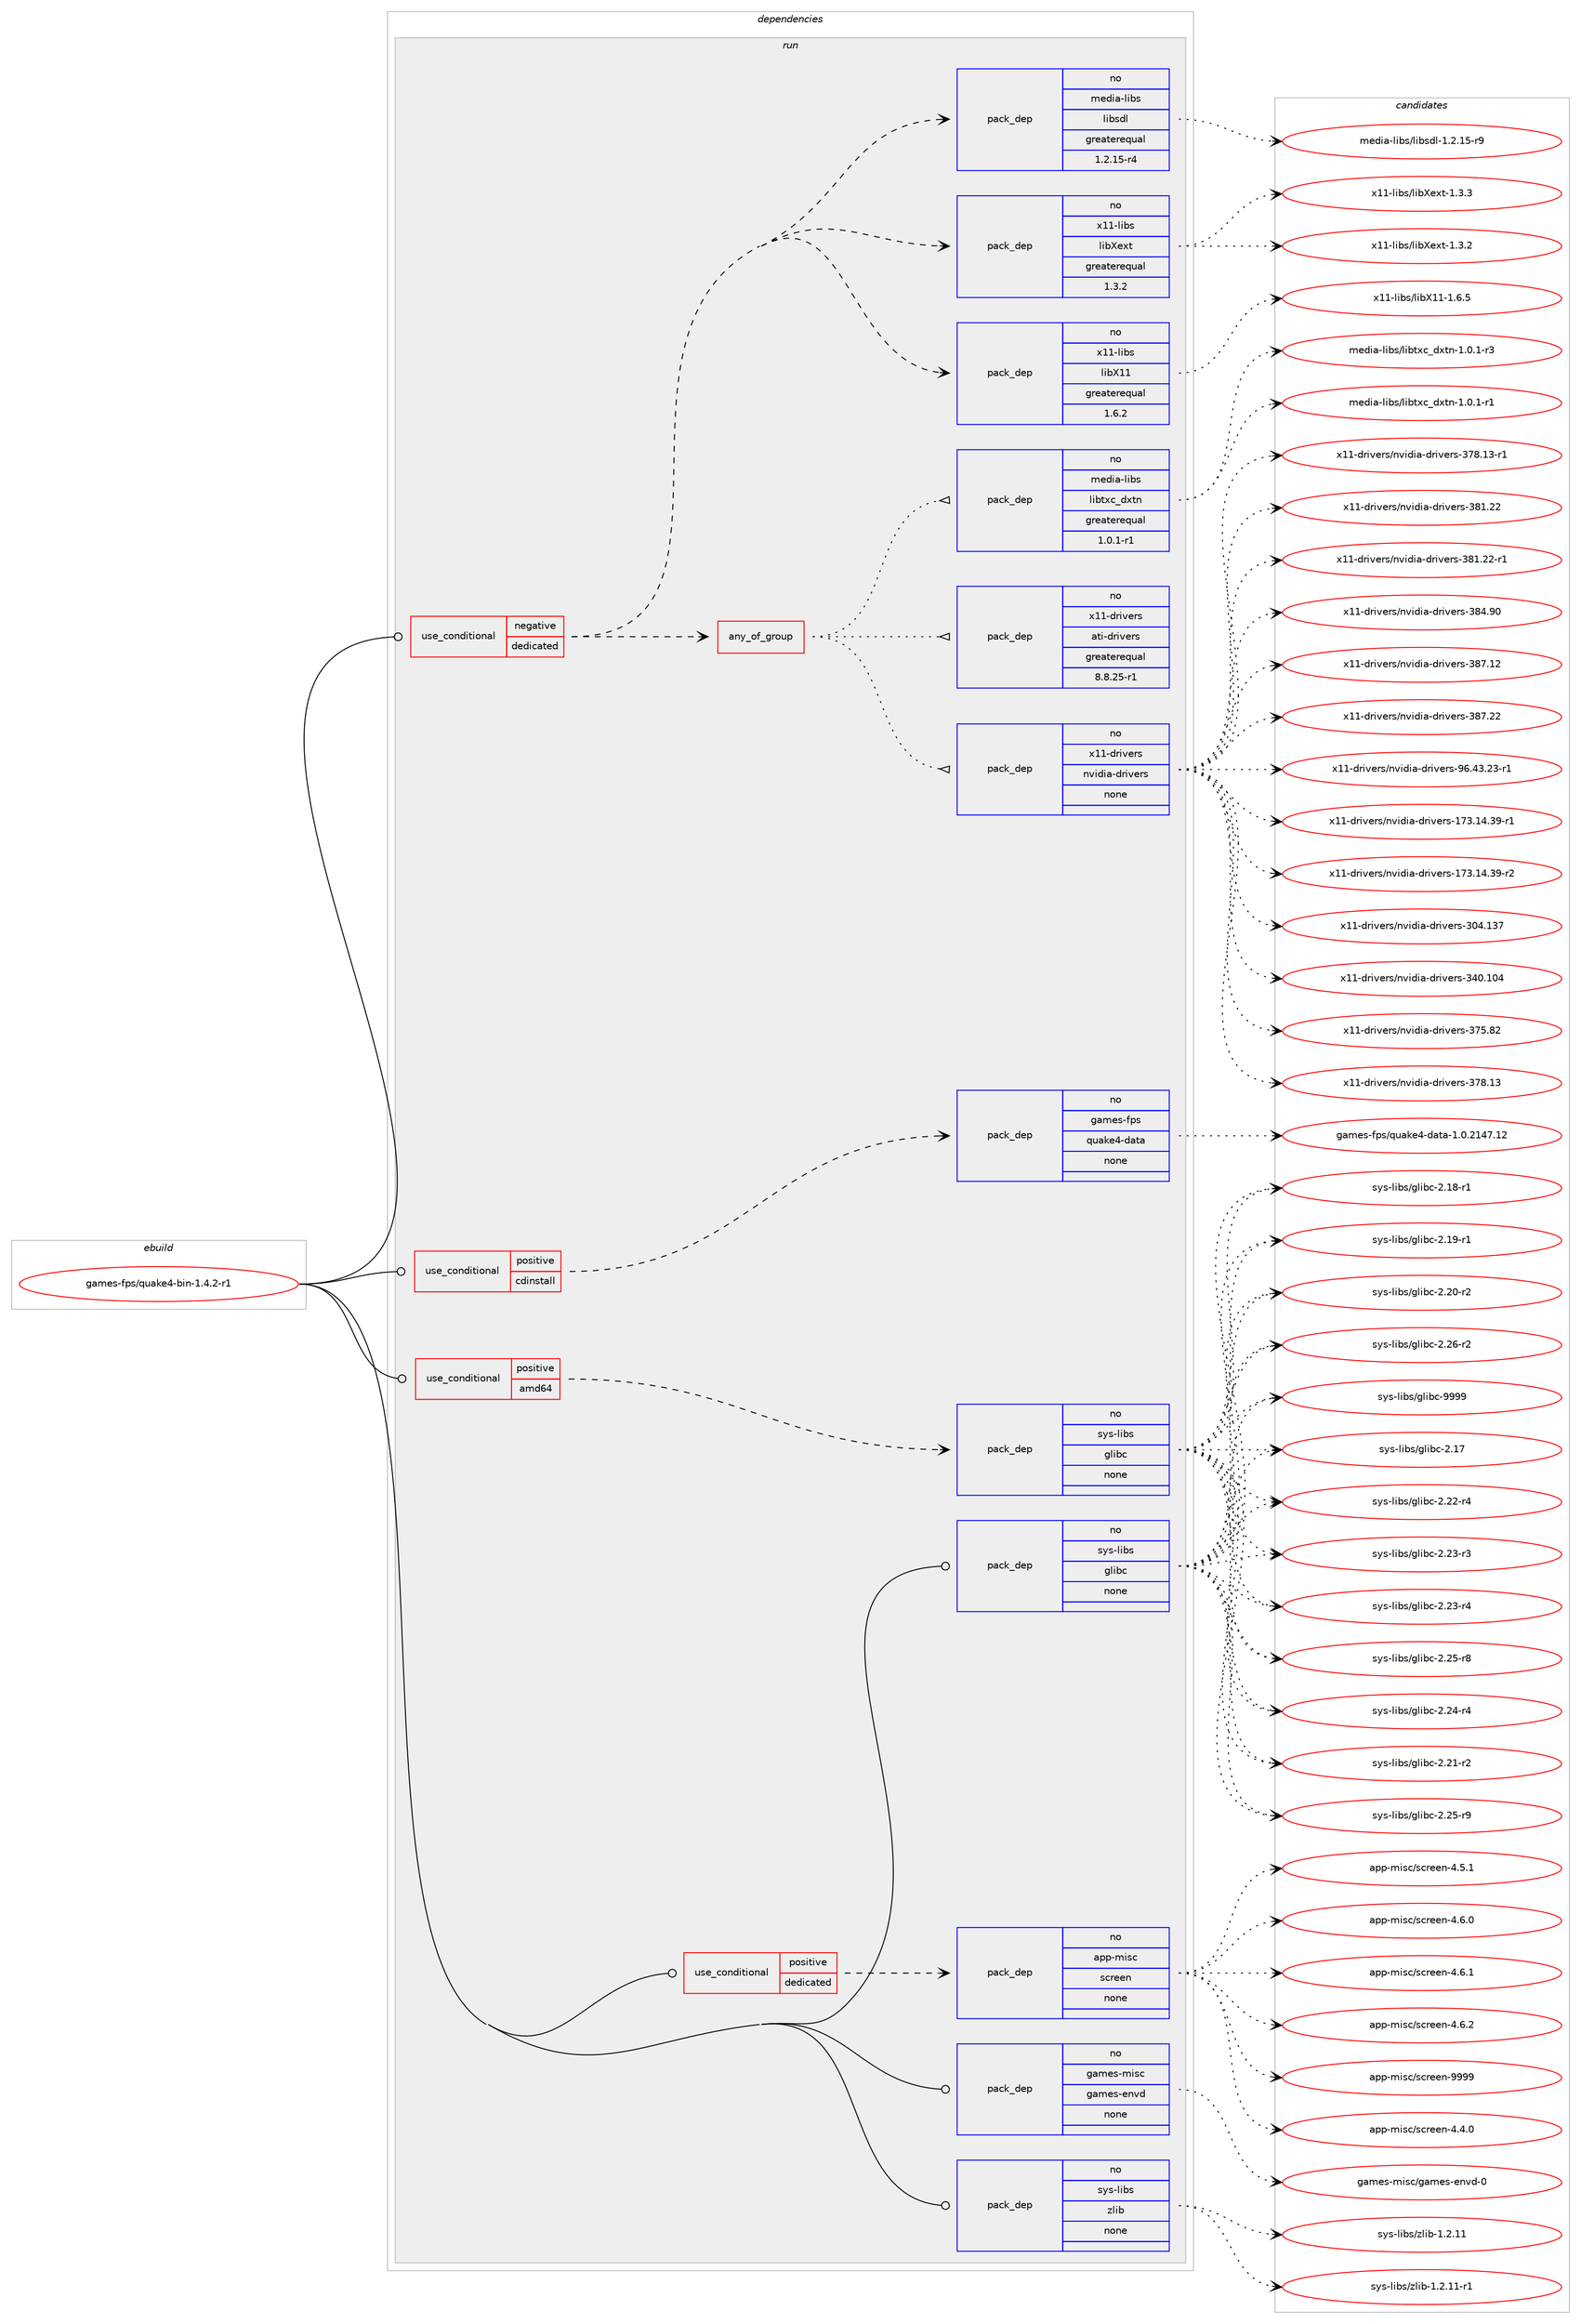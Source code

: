 digraph prolog {

# *************
# Graph options
# *************

newrank=true;
concentrate=true;
compound=true;
graph [rankdir=LR,fontname=Helvetica,fontsize=10,ranksep=1.5];#, ranksep=2.5, nodesep=0.2];
edge  [arrowhead=vee];
node  [fontname=Helvetica,fontsize=10];

# **********
# The ebuild
# **********

subgraph cluster_leftcol {
color=gray;
rank=same;
label=<<i>ebuild</i>>;
id [label="games-fps/quake4-bin-1.4.2-r1", color=red, width=4, href="../games-fps/quake4-bin-1.4.2-r1.svg"];
}

# ****************
# The dependencies
# ****************

subgraph cluster_midcol {
color=gray;
label=<<i>dependencies</i>>;
subgraph cluster_compile {
fillcolor="#eeeeee";
style=filled;
label=<<i>compile</i>>;
}
subgraph cluster_compileandrun {
fillcolor="#eeeeee";
style=filled;
label=<<i>compile and run</i>>;
}
subgraph cluster_run {
fillcolor="#eeeeee";
style=filled;
label=<<i>run</i>>;
subgraph cond80521 {
dependency299201 [label=<<TABLE BORDER="0" CELLBORDER="1" CELLSPACING="0" CELLPADDING="4"><TR><TD ROWSPAN="3" CELLPADDING="10">use_conditional</TD></TR><TR><TD>negative</TD></TR><TR><TD>dedicated</TD></TR></TABLE>>, shape=none, color=red];
subgraph any4568 {
dependency299202 [label=<<TABLE BORDER="0" CELLBORDER="1" CELLSPACING="0" CELLPADDING="4"><TR><TD CELLPADDING="10">any_of_group</TD></TR></TABLE>>, shape=none, color=red];subgraph pack214059 {
dependency299203 [label=<<TABLE BORDER="0" CELLBORDER="1" CELLSPACING="0" CELLPADDING="4" WIDTH="220"><TR><TD ROWSPAN="6" CELLPADDING="30">pack_dep</TD></TR><TR><TD WIDTH="110">no</TD></TR><TR><TD>media-libs</TD></TR><TR><TD>libtxc_dxtn</TD></TR><TR><TD>greaterequal</TD></TR><TR><TD>1.0.1-r1</TD></TR></TABLE>>, shape=none, color=blue];
}
dependency299202:e -> dependency299203:w [weight=20,style="dotted",arrowhead="oinv"];
subgraph pack214060 {
dependency299204 [label=<<TABLE BORDER="0" CELLBORDER="1" CELLSPACING="0" CELLPADDING="4" WIDTH="220"><TR><TD ROWSPAN="6" CELLPADDING="30">pack_dep</TD></TR><TR><TD WIDTH="110">no</TD></TR><TR><TD>x11-drivers</TD></TR><TR><TD>nvidia-drivers</TD></TR><TR><TD>none</TD></TR><TR><TD></TD></TR></TABLE>>, shape=none, color=blue];
}
dependency299202:e -> dependency299204:w [weight=20,style="dotted",arrowhead="oinv"];
subgraph pack214061 {
dependency299205 [label=<<TABLE BORDER="0" CELLBORDER="1" CELLSPACING="0" CELLPADDING="4" WIDTH="220"><TR><TD ROWSPAN="6" CELLPADDING="30">pack_dep</TD></TR><TR><TD WIDTH="110">no</TD></TR><TR><TD>x11-drivers</TD></TR><TR><TD>ati-drivers</TD></TR><TR><TD>greaterequal</TD></TR><TR><TD>8.8.25-r1</TD></TR></TABLE>>, shape=none, color=blue];
}
dependency299202:e -> dependency299205:w [weight=20,style="dotted",arrowhead="oinv"];
}
dependency299201:e -> dependency299202:w [weight=20,style="dashed",arrowhead="vee"];
subgraph pack214062 {
dependency299206 [label=<<TABLE BORDER="0" CELLBORDER="1" CELLSPACING="0" CELLPADDING="4" WIDTH="220"><TR><TD ROWSPAN="6" CELLPADDING="30">pack_dep</TD></TR><TR><TD WIDTH="110">no</TD></TR><TR><TD>x11-libs</TD></TR><TR><TD>libX11</TD></TR><TR><TD>greaterequal</TD></TR><TR><TD>1.6.2</TD></TR></TABLE>>, shape=none, color=blue];
}
dependency299201:e -> dependency299206:w [weight=20,style="dashed",arrowhead="vee"];
subgraph pack214063 {
dependency299207 [label=<<TABLE BORDER="0" CELLBORDER="1" CELLSPACING="0" CELLPADDING="4" WIDTH="220"><TR><TD ROWSPAN="6" CELLPADDING="30">pack_dep</TD></TR><TR><TD WIDTH="110">no</TD></TR><TR><TD>x11-libs</TD></TR><TR><TD>libXext</TD></TR><TR><TD>greaterequal</TD></TR><TR><TD>1.3.2</TD></TR></TABLE>>, shape=none, color=blue];
}
dependency299201:e -> dependency299207:w [weight=20,style="dashed",arrowhead="vee"];
subgraph pack214064 {
dependency299208 [label=<<TABLE BORDER="0" CELLBORDER="1" CELLSPACING="0" CELLPADDING="4" WIDTH="220"><TR><TD ROWSPAN="6" CELLPADDING="30">pack_dep</TD></TR><TR><TD WIDTH="110">no</TD></TR><TR><TD>media-libs</TD></TR><TR><TD>libsdl</TD></TR><TR><TD>greaterequal</TD></TR><TR><TD>1.2.15-r4</TD></TR></TABLE>>, shape=none, color=blue];
}
dependency299201:e -> dependency299208:w [weight=20,style="dashed",arrowhead="vee"];
}
id:e -> dependency299201:w [weight=20,style="solid",arrowhead="odot"];
subgraph cond80522 {
dependency299209 [label=<<TABLE BORDER="0" CELLBORDER="1" CELLSPACING="0" CELLPADDING="4"><TR><TD ROWSPAN="3" CELLPADDING="10">use_conditional</TD></TR><TR><TD>positive</TD></TR><TR><TD>amd64</TD></TR></TABLE>>, shape=none, color=red];
subgraph pack214065 {
dependency299210 [label=<<TABLE BORDER="0" CELLBORDER="1" CELLSPACING="0" CELLPADDING="4" WIDTH="220"><TR><TD ROWSPAN="6" CELLPADDING="30">pack_dep</TD></TR><TR><TD WIDTH="110">no</TD></TR><TR><TD>sys-libs</TD></TR><TR><TD>glibc</TD></TR><TR><TD>none</TD></TR><TR><TD></TD></TR></TABLE>>, shape=none, color=blue];
}
dependency299209:e -> dependency299210:w [weight=20,style="dashed",arrowhead="vee"];
}
id:e -> dependency299209:w [weight=20,style="solid",arrowhead="odot"];
subgraph cond80523 {
dependency299211 [label=<<TABLE BORDER="0" CELLBORDER="1" CELLSPACING="0" CELLPADDING="4"><TR><TD ROWSPAN="3" CELLPADDING="10">use_conditional</TD></TR><TR><TD>positive</TD></TR><TR><TD>cdinstall</TD></TR></TABLE>>, shape=none, color=red];
subgraph pack214066 {
dependency299212 [label=<<TABLE BORDER="0" CELLBORDER="1" CELLSPACING="0" CELLPADDING="4" WIDTH="220"><TR><TD ROWSPAN="6" CELLPADDING="30">pack_dep</TD></TR><TR><TD WIDTH="110">no</TD></TR><TR><TD>games-fps</TD></TR><TR><TD>quake4-data</TD></TR><TR><TD>none</TD></TR><TR><TD></TD></TR></TABLE>>, shape=none, color=blue];
}
dependency299211:e -> dependency299212:w [weight=20,style="dashed",arrowhead="vee"];
}
id:e -> dependency299211:w [weight=20,style="solid",arrowhead="odot"];
subgraph cond80524 {
dependency299213 [label=<<TABLE BORDER="0" CELLBORDER="1" CELLSPACING="0" CELLPADDING="4"><TR><TD ROWSPAN="3" CELLPADDING="10">use_conditional</TD></TR><TR><TD>positive</TD></TR><TR><TD>dedicated</TD></TR></TABLE>>, shape=none, color=red];
subgraph pack214067 {
dependency299214 [label=<<TABLE BORDER="0" CELLBORDER="1" CELLSPACING="0" CELLPADDING="4" WIDTH="220"><TR><TD ROWSPAN="6" CELLPADDING="30">pack_dep</TD></TR><TR><TD WIDTH="110">no</TD></TR><TR><TD>app-misc</TD></TR><TR><TD>screen</TD></TR><TR><TD>none</TD></TR><TR><TD></TD></TR></TABLE>>, shape=none, color=blue];
}
dependency299213:e -> dependency299214:w [weight=20,style="dashed",arrowhead="vee"];
}
id:e -> dependency299213:w [weight=20,style="solid",arrowhead="odot"];
subgraph pack214068 {
dependency299215 [label=<<TABLE BORDER="0" CELLBORDER="1" CELLSPACING="0" CELLPADDING="4" WIDTH="220"><TR><TD ROWSPAN="6" CELLPADDING="30">pack_dep</TD></TR><TR><TD WIDTH="110">no</TD></TR><TR><TD>games-misc</TD></TR><TR><TD>games-envd</TD></TR><TR><TD>none</TD></TR><TR><TD></TD></TR></TABLE>>, shape=none, color=blue];
}
id:e -> dependency299215:w [weight=20,style="solid",arrowhead="odot"];
subgraph pack214069 {
dependency299216 [label=<<TABLE BORDER="0" CELLBORDER="1" CELLSPACING="0" CELLPADDING="4" WIDTH="220"><TR><TD ROWSPAN="6" CELLPADDING="30">pack_dep</TD></TR><TR><TD WIDTH="110">no</TD></TR><TR><TD>sys-libs</TD></TR><TR><TD>glibc</TD></TR><TR><TD>none</TD></TR><TR><TD></TD></TR></TABLE>>, shape=none, color=blue];
}
id:e -> dependency299216:w [weight=20,style="solid",arrowhead="odot"];
subgraph pack214070 {
dependency299217 [label=<<TABLE BORDER="0" CELLBORDER="1" CELLSPACING="0" CELLPADDING="4" WIDTH="220"><TR><TD ROWSPAN="6" CELLPADDING="30">pack_dep</TD></TR><TR><TD WIDTH="110">no</TD></TR><TR><TD>sys-libs</TD></TR><TR><TD>zlib</TD></TR><TR><TD>none</TD></TR><TR><TD></TD></TR></TABLE>>, shape=none, color=blue];
}
id:e -> dependency299217:w [weight=20,style="solid",arrowhead="odot"];
}
}

# **************
# The candidates
# **************

subgraph cluster_choices {
rank=same;
color=gray;
label=<<i>candidates</i>>;

subgraph choice214059 {
color=black;
nodesep=1;
choice109101100105974510810598115471081059811612099951001201161104549464846494511449 [label="media-libs/libtxc_dxtn-1.0.1-r1", color=red, width=4,href="../media-libs/libtxc_dxtn-1.0.1-r1.svg"];
choice109101100105974510810598115471081059811612099951001201161104549464846494511451 [label="media-libs/libtxc_dxtn-1.0.1-r3", color=red, width=4,href="../media-libs/libtxc_dxtn-1.0.1-r3.svg"];
dependency299203:e -> choice109101100105974510810598115471081059811612099951001201161104549464846494511449:w [style=dotted,weight="100"];
dependency299203:e -> choice109101100105974510810598115471081059811612099951001201161104549464846494511451:w [style=dotted,weight="100"];
}
subgraph choice214060 {
color=black;
nodesep=1;
choice120494945100114105118101114115471101181051001059745100114105118101114115454955514649524651574511449 [label="x11-drivers/nvidia-drivers-173.14.39-r1", color=red, width=4,href="../x11-drivers/nvidia-drivers-173.14.39-r1.svg"];
choice120494945100114105118101114115471101181051001059745100114105118101114115454955514649524651574511450 [label="x11-drivers/nvidia-drivers-173.14.39-r2", color=red, width=4,href="../x11-drivers/nvidia-drivers-173.14.39-r2.svg"];
choice1204949451001141051181011141154711011810510010597451001141051181011141154551485246495155 [label="x11-drivers/nvidia-drivers-304.137", color=red, width=4,href="../x11-drivers/nvidia-drivers-304.137.svg"];
choice1204949451001141051181011141154711011810510010597451001141051181011141154551524846494852 [label="x11-drivers/nvidia-drivers-340.104", color=red, width=4,href="../x11-drivers/nvidia-drivers-340.104.svg"];
choice12049494510011410511810111411547110118105100105974510011410511810111411545515553465650 [label="x11-drivers/nvidia-drivers-375.82", color=red, width=4,href="../x11-drivers/nvidia-drivers-375.82.svg"];
choice12049494510011410511810111411547110118105100105974510011410511810111411545515556464951 [label="x11-drivers/nvidia-drivers-378.13", color=red, width=4,href="../x11-drivers/nvidia-drivers-378.13.svg"];
choice120494945100114105118101114115471101181051001059745100114105118101114115455155564649514511449 [label="x11-drivers/nvidia-drivers-378.13-r1", color=red, width=4,href="../x11-drivers/nvidia-drivers-378.13-r1.svg"];
choice12049494510011410511810111411547110118105100105974510011410511810111411545515649465050 [label="x11-drivers/nvidia-drivers-381.22", color=red, width=4,href="../x11-drivers/nvidia-drivers-381.22.svg"];
choice120494945100114105118101114115471101181051001059745100114105118101114115455156494650504511449 [label="x11-drivers/nvidia-drivers-381.22-r1", color=red, width=4,href="../x11-drivers/nvidia-drivers-381.22-r1.svg"];
choice12049494510011410511810111411547110118105100105974510011410511810111411545515652465748 [label="x11-drivers/nvidia-drivers-384.90", color=red, width=4,href="../x11-drivers/nvidia-drivers-384.90.svg"];
choice12049494510011410511810111411547110118105100105974510011410511810111411545515655464950 [label="x11-drivers/nvidia-drivers-387.12", color=red, width=4,href="../x11-drivers/nvidia-drivers-387.12.svg"];
choice12049494510011410511810111411547110118105100105974510011410511810111411545515655465050 [label="x11-drivers/nvidia-drivers-387.22", color=red, width=4,href="../x11-drivers/nvidia-drivers-387.22.svg"];
choice1204949451001141051181011141154711011810510010597451001141051181011141154557544652514650514511449 [label="x11-drivers/nvidia-drivers-96.43.23-r1", color=red, width=4,href="../x11-drivers/nvidia-drivers-96.43.23-r1.svg"];
dependency299204:e -> choice120494945100114105118101114115471101181051001059745100114105118101114115454955514649524651574511449:w [style=dotted,weight="100"];
dependency299204:e -> choice120494945100114105118101114115471101181051001059745100114105118101114115454955514649524651574511450:w [style=dotted,weight="100"];
dependency299204:e -> choice1204949451001141051181011141154711011810510010597451001141051181011141154551485246495155:w [style=dotted,weight="100"];
dependency299204:e -> choice1204949451001141051181011141154711011810510010597451001141051181011141154551524846494852:w [style=dotted,weight="100"];
dependency299204:e -> choice12049494510011410511810111411547110118105100105974510011410511810111411545515553465650:w [style=dotted,weight="100"];
dependency299204:e -> choice12049494510011410511810111411547110118105100105974510011410511810111411545515556464951:w [style=dotted,weight="100"];
dependency299204:e -> choice120494945100114105118101114115471101181051001059745100114105118101114115455155564649514511449:w [style=dotted,weight="100"];
dependency299204:e -> choice12049494510011410511810111411547110118105100105974510011410511810111411545515649465050:w [style=dotted,weight="100"];
dependency299204:e -> choice120494945100114105118101114115471101181051001059745100114105118101114115455156494650504511449:w [style=dotted,weight="100"];
dependency299204:e -> choice12049494510011410511810111411547110118105100105974510011410511810111411545515652465748:w [style=dotted,weight="100"];
dependency299204:e -> choice12049494510011410511810111411547110118105100105974510011410511810111411545515655464950:w [style=dotted,weight="100"];
dependency299204:e -> choice12049494510011410511810111411547110118105100105974510011410511810111411545515655465050:w [style=dotted,weight="100"];
dependency299204:e -> choice1204949451001141051181011141154711011810510010597451001141051181011141154557544652514650514511449:w [style=dotted,weight="100"];
}
subgraph choice214061 {
color=black;
nodesep=1;
}
subgraph choice214062 {
color=black;
nodesep=1;
choice120494945108105981154710810598884949454946544653 [label="x11-libs/libX11-1.6.5", color=red, width=4,href="../x11-libs/libX11-1.6.5.svg"];
dependency299206:e -> choice120494945108105981154710810598884949454946544653:w [style=dotted,weight="100"];
}
subgraph choice214063 {
color=black;
nodesep=1;
choice12049494510810598115471081059888101120116454946514650 [label="x11-libs/libXext-1.3.2", color=red, width=4,href="../x11-libs/libXext-1.3.2.svg"];
choice12049494510810598115471081059888101120116454946514651 [label="x11-libs/libXext-1.3.3", color=red, width=4,href="../x11-libs/libXext-1.3.3.svg"];
dependency299207:e -> choice12049494510810598115471081059888101120116454946514650:w [style=dotted,weight="100"];
dependency299207:e -> choice12049494510810598115471081059888101120116454946514651:w [style=dotted,weight="100"];
}
subgraph choice214064 {
color=black;
nodesep=1;
choice1091011001059745108105981154710810598115100108454946504649534511457 [label="media-libs/libsdl-1.2.15-r9", color=red, width=4,href="../media-libs/libsdl-1.2.15-r9.svg"];
dependency299208:e -> choice1091011001059745108105981154710810598115100108454946504649534511457:w [style=dotted,weight="100"];
}
subgraph choice214065 {
color=black;
nodesep=1;
choice11512111545108105981154710310810598994550464955 [label="sys-libs/glibc-2.17", color=red, width=4,href="../sys-libs/glibc-2.17.svg"];
choice115121115451081059811547103108105989945504649564511449 [label="sys-libs/glibc-2.18-r1", color=red, width=4,href="../sys-libs/glibc-2.18-r1.svg"];
choice115121115451081059811547103108105989945504649574511449 [label="sys-libs/glibc-2.19-r1", color=red, width=4,href="../sys-libs/glibc-2.19-r1.svg"];
choice115121115451081059811547103108105989945504650484511450 [label="sys-libs/glibc-2.20-r2", color=red, width=4,href="../sys-libs/glibc-2.20-r2.svg"];
choice115121115451081059811547103108105989945504650494511450 [label="sys-libs/glibc-2.21-r2", color=red, width=4,href="../sys-libs/glibc-2.21-r2.svg"];
choice115121115451081059811547103108105989945504650504511452 [label="sys-libs/glibc-2.22-r4", color=red, width=4,href="../sys-libs/glibc-2.22-r4.svg"];
choice115121115451081059811547103108105989945504650514511451 [label="sys-libs/glibc-2.23-r3", color=red, width=4,href="../sys-libs/glibc-2.23-r3.svg"];
choice115121115451081059811547103108105989945504650514511452 [label="sys-libs/glibc-2.23-r4", color=red, width=4,href="../sys-libs/glibc-2.23-r4.svg"];
choice115121115451081059811547103108105989945504650524511452 [label="sys-libs/glibc-2.24-r4", color=red, width=4,href="../sys-libs/glibc-2.24-r4.svg"];
choice115121115451081059811547103108105989945504650534511456 [label="sys-libs/glibc-2.25-r8", color=red, width=4,href="../sys-libs/glibc-2.25-r8.svg"];
choice115121115451081059811547103108105989945504650534511457 [label="sys-libs/glibc-2.25-r9", color=red, width=4,href="../sys-libs/glibc-2.25-r9.svg"];
choice115121115451081059811547103108105989945504650544511450 [label="sys-libs/glibc-2.26-r2", color=red, width=4,href="../sys-libs/glibc-2.26-r2.svg"];
choice11512111545108105981154710310810598994557575757 [label="sys-libs/glibc-9999", color=red, width=4,href="../sys-libs/glibc-9999.svg"];
dependency299210:e -> choice11512111545108105981154710310810598994550464955:w [style=dotted,weight="100"];
dependency299210:e -> choice115121115451081059811547103108105989945504649564511449:w [style=dotted,weight="100"];
dependency299210:e -> choice115121115451081059811547103108105989945504649574511449:w [style=dotted,weight="100"];
dependency299210:e -> choice115121115451081059811547103108105989945504650484511450:w [style=dotted,weight="100"];
dependency299210:e -> choice115121115451081059811547103108105989945504650494511450:w [style=dotted,weight="100"];
dependency299210:e -> choice115121115451081059811547103108105989945504650504511452:w [style=dotted,weight="100"];
dependency299210:e -> choice115121115451081059811547103108105989945504650514511451:w [style=dotted,weight="100"];
dependency299210:e -> choice115121115451081059811547103108105989945504650514511452:w [style=dotted,weight="100"];
dependency299210:e -> choice115121115451081059811547103108105989945504650524511452:w [style=dotted,weight="100"];
dependency299210:e -> choice115121115451081059811547103108105989945504650534511456:w [style=dotted,weight="100"];
dependency299210:e -> choice115121115451081059811547103108105989945504650534511457:w [style=dotted,weight="100"];
dependency299210:e -> choice115121115451081059811547103108105989945504650544511450:w [style=dotted,weight="100"];
dependency299210:e -> choice11512111545108105981154710310810598994557575757:w [style=dotted,weight="100"];
}
subgraph choice214066 {
color=black;
nodesep=1;
choice1039710910111545102112115471131179710710152451009711697454946484650495255464950 [label="games-fps/quake4-data-1.0.2147.12", color=red, width=4,href="../games-fps/quake4-data-1.0.2147.12.svg"];
dependency299212:e -> choice1039710910111545102112115471131179710710152451009711697454946484650495255464950:w [style=dotted,weight="100"];
}
subgraph choice214067 {
color=black;
nodesep=1;
choice9711211245109105115994711599114101101110455246524648 [label="app-misc/screen-4.4.0", color=red, width=4,href="../app-misc/screen-4.4.0.svg"];
choice9711211245109105115994711599114101101110455246534649 [label="app-misc/screen-4.5.1", color=red, width=4,href="../app-misc/screen-4.5.1.svg"];
choice9711211245109105115994711599114101101110455246544648 [label="app-misc/screen-4.6.0", color=red, width=4,href="../app-misc/screen-4.6.0.svg"];
choice9711211245109105115994711599114101101110455246544649 [label="app-misc/screen-4.6.1", color=red, width=4,href="../app-misc/screen-4.6.1.svg"];
choice9711211245109105115994711599114101101110455246544650 [label="app-misc/screen-4.6.2", color=red, width=4,href="../app-misc/screen-4.6.2.svg"];
choice97112112451091051159947115991141011011104557575757 [label="app-misc/screen-9999", color=red, width=4,href="../app-misc/screen-9999.svg"];
dependency299214:e -> choice9711211245109105115994711599114101101110455246524648:w [style=dotted,weight="100"];
dependency299214:e -> choice9711211245109105115994711599114101101110455246534649:w [style=dotted,weight="100"];
dependency299214:e -> choice9711211245109105115994711599114101101110455246544648:w [style=dotted,weight="100"];
dependency299214:e -> choice9711211245109105115994711599114101101110455246544649:w [style=dotted,weight="100"];
dependency299214:e -> choice9711211245109105115994711599114101101110455246544650:w [style=dotted,weight="100"];
dependency299214:e -> choice97112112451091051159947115991141011011104557575757:w [style=dotted,weight="100"];
}
subgraph choice214068 {
color=black;
nodesep=1;
choice1039710910111545109105115994710397109101115451011101181004548 [label="games-misc/games-envd-0", color=red, width=4,href="../games-misc/games-envd-0.svg"];
dependency299215:e -> choice1039710910111545109105115994710397109101115451011101181004548:w [style=dotted,weight="100"];
}
subgraph choice214069 {
color=black;
nodesep=1;
choice11512111545108105981154710310810598994550464955 [label="sys-libs/glibc-2.17", color=red, width=4,href="../sys-libs/glibc-2.17.svg"];
choice115121115451081059811547103108105989945504649564511449 [label="sys-libs/glibc-2.18-r1", color=red, width=4,href="../sys-libs/glibc-2.18-r1.svg"];
choice115121115451081059811547103108105989945504649574511449 [label="sys-libs/glibc-2.19-r1", color=red, width=4,href="../sys-libs/glibc-2.19-r1.svg"];
choice115121115451081059811547103108105989945504650484511450 [label="sys-libs/glibc-2.20-r2", color=red, width=4,href="../sys-libs/glibc-2.20-r2.svg"];
choice115121115451081059811547103108105989945504650494511450 [label="sys-libs/glibc-2.21-r2", color=red, width=4,href="../sys-libs/glibc-2.21-r2.svg"];
choice115121115451081059811547103108105989945504650504511452 [label="sys-libs/glibc-2.22-r4", color=red, width=4,href="../sys-libs/glibc-2.22-r4.svg"];
choice115121115451081059811547103108105989945504650514511451 [label="sys-libs/glibc-2.23-r3", color=red, width=4,href="../sys-libs/glibc-2.23-r3.svg"];
choice115121115451081059811547103108105989945504650514511452 [label="sys-libs/glibc-2.23-r4", color=red, width=4,href="../sys-libs/glibc-2.23-r4.svg"];
choice115121115451081059811547103108105989945504650524511452 [label="sys-libs/glibc-2.24-r4", color=red, width=4,href="../sys-libs/glibc-2.24-r4.svg"];
choice115121115451081059811547103108105989945504650534511456 [label="sys-libs/glibc-2.25-r8", color=red, width=4,href="../sys-libs/glibc-2.25-r8.svg"];
choice115121115451081059811547103108105989945504650534511457 [label="sys-libs/glibc-2.25-r9", color=red, width=4,href="../sys-libs/glibc-2.25-r9.svg"];
choice115121115451081059811547103108105989945504650544511450 [label="sys-libs/glibc-2.26-r2", color=red, width=4,href="../sys-libs/glibc-2.26-r2.svg"];
choice11512111545108105981154710310810598994557575757 [label="sys-libs/glibc-9999", color=red, width=4,href="../sys-libs/glibc-9999.svg"];
dependency299216:e -> choice11512111545108105981154710310810598994550464955:w [style=dotted,weight="100"];
dependency299216:e -> choice115121115451081059811547103108105989945504649564511449:w [style=dotted,weight="100"];
dependency299216:e -> choice115121115451081059811547103108105989945504649574511449:w [style=dotted,weight="100"];
dependency299216:e -> choice115121115451081059811547103108105989945504650484511450:w [style=dotted,weight="100"];
dependency299216:e -> choice115121115451081059811547103108105989945504650494511450:w [style=dotted,weight="100"];
dependency299216:e -> choice115121115451081059811547103108105989945504650504511452:w [style=dotted,weight="100"];
dependency299216:e -> choice115121115451081059811547103108105989945504650514511451:w [style=dotted,weight="100"];
dependency299216:e -> choice115121115451081059811547103108105989945504650514511452:w [style=dotted,weight="100"];
dependency299216:e -> choice115121115451081059811547103108105989945504650524511452:w [style=dotted,weight="100"];
dependency299216:e -> choice115121115451081059811547103108105989945504650534511456:w [style=dotted,weight="100"];
dependency299216:e -> choice115121115451081059811547103108105989945504650534511457:w [style=dotted,weight="100"];
dependency299216:e -> choice115121115451081059811547103108105989945504650544511450:w [style=dotted,weight="100"];
dependency299216:e -> choice11512111545108105981154710310810598994557575757:w [style=dotted,weight="100"];
}
subgraph choice214070 {
color=black;
nodesep=1;
choice1151211154510810598115471221081059845494650464949 [label="sys-libs/zlib-1.2.11", color=red, width=4,href="../sys-libs/zlib-1.2.11.svg"];
choice11512111545108105981154712210810598454946504649494511449 [label="sys-libs/zlib-1.2.11-r1", color=red, width=4,href="../sys-libs/zlib-1.2.11-r1.svg"];
dependency299217:e -> choice1151211154510810598115471221081059845494650464949:w [style=dotted,weight="100"];
dependency299217:e -> choice11512111545108105981154712210810598454946504649494511449:w [style=dotted,weight="100"];
}
}

}
